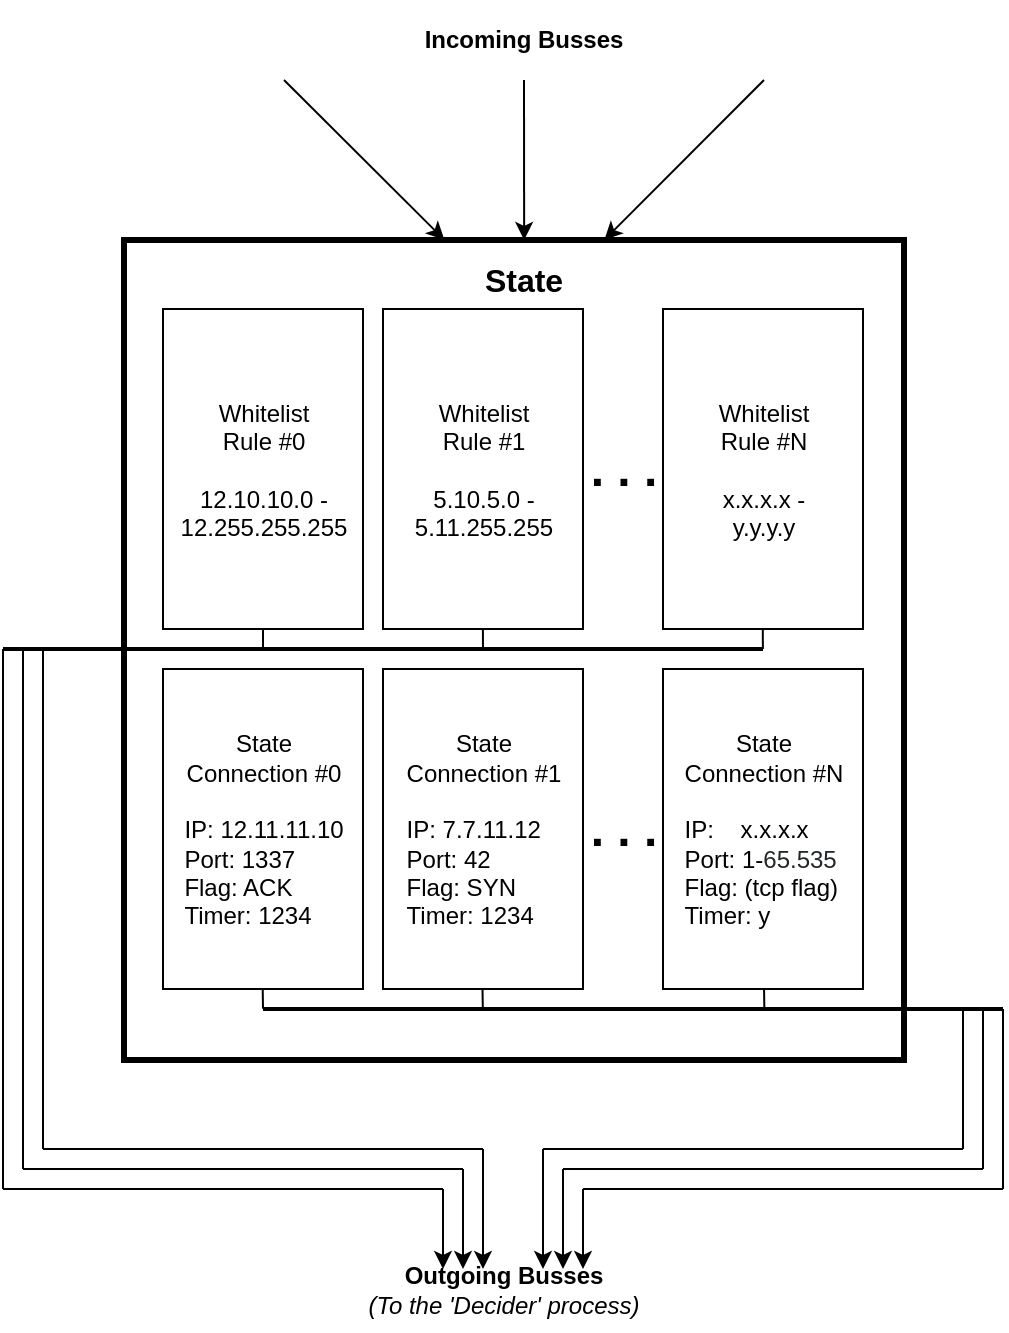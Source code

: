 <mxfile version="11.2.1" type="device" pages="1"><diagram id="F9bW-PYqjDeT_HChoyTH" name="Page-1"><mxGraphModel dx="1422" dy="730" grid="1" gridSize="10" guides="1" tooltips="1" connect="1" arrows="1" fold="1" page="1" pageScale="1" pageWidth="827" pageHeight="1169" math="0" shadow="0"><root><mxCell id="0"/><mxCell id="1" parent="0"/><mxCell id="sP-xShX4KJxZHx4nNuQ0-1" value="" style="rounded=0;whiteSpace=wrap;html=1;strokeWidth=3;" parent="1" vertex="1"><mxGeometry x="200" y="280" width="390" height="410" as="geometry"/></mxCell><mxCell id="sP-xShX4KJxZHx4nNuQ0-3" value="Whitelist&lt;br&gt;Rule #0&lt;br&gt;&lt;br&gt;12.10.10.0 - 12.255.255.255&lt;br&gt;" style="rounded=0;whiteSpace=wrap;html=1;" parent="1" vertex="1"><mxGeometry x="219.5" y="314.5" width="100" height="160" as="geometry"/></mxCell><mxCell id="sP-xShX4KJxZHx4nNuQ0-4" value="Whitelist&lt;br&gt;Rule #1&lt;br&gt;&lt;br&gt;5.10.5.0 - 5.11.255.255&lt;br&gt;" style="rounded=0;whiteSpace=wrap;html=1;" parent="1" vertex="1"><mxGeometry x="329.5" y="314.5" width="100" height="160" as="geometry"/></mxCell><mxCell id="sP-xShX4KJxZHx4nNuQ0-5" value="Whitelist&lt;br&gt;Rule #N&lt;br&gt;&lt;br&gt;x.x.x.x -&lt;br&gt;y.y.y.y&lt;br&gt;" style="rounded=0;whiteSpace=wrap;html=1;" parent="1" vertex="1"><mxGeometry x="469.5" y="314.5" width="100" height="160" as="geometry"/></mxCell><mxCell id="sP-xShX4KJxZHx4nNuQ0-6" value="&lt;b&gt;&lt;font style=&quot;font-size: 24px&quot;&gt;. . .&lt;/font&gt;&lt;/b&gt;" style="text;html=1;strokeColor=none;fillColor=none;align=center;verticalAlign=middle;whiteSpace=wrap;rounded=0;" parent="1" vertex="1"><mxGeometry x="429.5" y="384.5" width="40" height="20" as="geometry"/></mxCell><mxCell id="sP-xShX4KJxZHx4nNuQ0-8" value="State&lt;br&gt;Connection #0&lt;br&gt;&lt;br&gt;&lt;div style=&quot;text-align: left&quot;&gt;IP: 12.11.11.10&lt;/div&gt;&lt;div style=&quot;text-align: left&quot;&gt;Port: 1337&lt;br&gt;Flag: ACK&lt;br&gt;&lt;/div&gt;&lt;div style=&quot;text-align: left&quot;&gt;Timer: 1234&lt;/div&gt;" style="rounded=0;whiteSpace=wrap;html=1;" parent="1" vertex="1"><mxGeometry x="219.5" y="494.5" width="100" height="160" as="geometry"/></mxCell><mxCell id="sP-xShX4KJxZHx4nNuQ0-9" value="State&lt;br&gt;Connection #1&lt;br&gt;&lt;br&gt;&lt;div style=&quot;text-align: left&quot;&gt;IP: 7.7.11.12&lt;/div&gt;&lt;div style=&quot;text-align: left&quot;&gt;Port: 42&lt;br&gt;Flag: SYN&lt;br&gt;&lt;/div&gt;&lt;div style=&quot;text-align: left&quot;&gt;Timer: 1234&lt;/div&gt;" style="rounded=0;whiteSpace=wrap;html=1;" parent="1" vertex="1"><mxGeometry x="329.5" y="494.5" width="100" height="160" as="geometry"/></mxCell><mxCell id="sP-xShX4KJxZHx4nNuQ0-10" value="State&lt;br&gt;Connection #N&lt;br&gt;&lt;br&gt;&lt;div style=&quot;text-align: left&quot;&gt;IP:&amp;nbsp; &amp;nbsp; x.x.x.x&lt;/div&gt;&lt;div style=&quot;text-align: left&quot;&gt;Port: 1-&lt;span style=&quot;color: rgb(36 , 39 , 41) ; font-family: &amp;#34;arial&amp;#34; , &amp;#34;helvetica neue&amp;#34; , &amp;#34;helvetica&amp;#34; , sans-serif ; background-color: rgb(255 , 255 , 255)&quot;&gt;&lt;font style=&quot;font-size: 12px&quot;&gt;65.535&lt;/font&gt;&lt;/span&gt;&lt;br&gt;Flag: (tcp flag)&lt;br&gt;&lt;/div&gt;&lt;div style=&quot;text-align: left&quot;&gt;Timer: y&lt;/div&gt;" style="rounded=0;whiteSpace=wrap;html=1;" parent="1" vertex="1"><mxGeometry x="469.5" y="494.5" width="100" height="160" as="geometry"/></mxCell><mxCell id="sP-xShX4KJxZHx4nNuQ0-11" value="&lt;b&gt;&lt;font style=&quot;font-size: 24px&quot;&gt;. . .&lt;/font&gt;&lt;/b&gt;" style="text;html=1;strokeColor=none;fillColor=none;align=center;verticalAlign=middle;whiteSpace=wrap;rounded=0;" parent="1" vertex="1"><mxGeometry x="429.5" y="564.5" width="40" height="20" as="geometry"/></mxCell><mxCell id="sP-xShX4KJxZHx4nNuQ0-13" value="" style="endArrow=classic;html=1;entryX=0.513;entryY=0;entryDx=0;entryDy=0;entryPerimeter=0;" parent="1" target="sP-xShX4KJxZHx4nNuQ0-1" edge="1"><mxGeometry width="50" height="50" relative="1" as="geometry"><mxPoint x="400" y="200" as="sourcePoint"/><mxPoint x="390" y="250" as="targetPoint"/></mxGeometry></mxCell><mxCell id="sP-xShX4KJxZHx4nNuQ0-14" value="" style="endArrow=classic;html=1;entryX=0.513;entryY=0;entryDx=0;entryDy=0;entryPerimeter=0;" parent="1" edge="1"><mxGeometry width="50" height="50" relative="1" as="geometry"><mxPoint x="280" y="200" as="sourcePoint"/><mxPoint x="360.186" y="279.93" as="targetPoint"/></mxGeometry></mxCell><mxCell id="sP-xShX4KJxZHx4nNuQ0-15" value="" style="endArrow=classic;html=1;entryX=0.513;entryY=0;entryDx=0;entryDy=0;entryPerimeter=0;" parent="1" edge="1"><mxGeometry width="50" height="50" relative="1" as="geometry"><mxPoint x="520" y="200" as="sourcePoint"/><mxPoint x="440.186" y="279.93" as="targetPoint"/></mxGeometry></mxCell><mxCell id="sP-xShX4KJxZHx4nNuQ0-17" value="&lt;b&gt;Incoming Busses&lt;/b&gt;" style="text;html=1;strokeColor=none;fillColor=none;align=center;verticalAlign=middle;whiteSpace=wrap;rounded=0;" parent="1" vertex="1"><mxGeometry x="290" y="160" width="220" height="40" as="geometry"/></mxCell><mxCell id="sP-xShX4KJxZHx4nNuQ0-24" value="" style="endArrow=none;html=1;entryX=0.5;entryY=1;entryDx=0;entryDy=0;" parent="1" target="sP-xShX4KJxZHx4nNuQ0-3" edge="1"><mxGeometry width="50" height="50" relative="1" as="geometry"><mxPoint x="269.5" y="484.5" as="sourcePoint"/><mxPoint x="274.5" y="474.5" as="targetPoint"/></mxGeometry></mxCell><mxCell id="sP-xShX4KJxZHx4nNuQ0-25" value="" style="endArrow=none;html=1;entryX=0.5;entryY=1;entryDx=0;entryDy=0;" parent="1" edge="1"><mxGeometry width="50" height="50" relative="1" as="geometry"><mxPoint x="379.5" y="484.5" as="sourcePoint"/><mxPoint x="379.444" y="474.611" as="targetPoint"/></mxGeometry></mxCell><mxCell id="sP-xShX4KJxZHx4nNuQ0-26" value="" style="endArrow=none;html=1;entryX=0.5;entryY=1;entryDx=0;entryDy=0;" parent="1" edge="1"><mxGeometry width="50" height="50" relative="1" as="geometry"><mxPoint x="519.447" y="484.5" as="sourcePoint"/><mxPoint x="519.391" y="474.611" as="targetPoint"/></mxGeometry></mxCell><mxCell id="sP-xShX4KJxZHx4nNuQ0-27" value="" style="endArrow=none;html=1;strokeWidth=2;" parent="1" edge="1"><mxGeometry width="50" height="50" relative="1" as="geometry"><mxPoint x="139.5" y="484.5" as="sourcePoint"/><mxPoint x="519.5" y="484.5" as="targetPoint"/></mxGeometry></mxCell><mxCell id="sP-xShX4KJxZHx4nNuQ0-28" value="" style="endArrow=none;html=1;" parent="1" edge="1"><mxGeometry width="50" height="50" relative="1" as="geometry"><mxPoint x="159.5" y="734.5" as="sourcePoint"/><mxPoint x="159.5" y="484.5" as="targetPoint"/></mxGeometry></mxCell><mxCell id="sP-xShX4KJxZHx4nNuQ0-29" value="" style="endArrow=none;html=1;" parent="1" edge="1"><mxGeometry width="50" height="50" relative="1" as="geometry"><mxPoint x="149.5" y="744.5" as="sourcePoint"/><mxPoint x="149.5" y="484.5" as="targetPoint"/></mxGeometry></mxCell><mxCell id="sP-xShX4KJxZHx4nNuQ0-30" value="" style="endArrow=none;html=1;" parent="1" edge="1"><mxGeometry width="50" height="50" relative="1" as="geometry"><mxPoint x="139.5" y="754.5" as="sourcePoint"/><mxPoint x="139.5" y="484.5" as="targetPoint"/></mxGeometry></mxCell><mxCell id="sP-xShX4KJxZHx4nNuQ0-31" value="" style="endArrow=none;html=1;entryX=0.5;entryY=1;entryDx=0;entryDy=0;" parent="1" edge="1"><mxGeometry width="50" height="50" relative="1" as="geometry"><mxPoint x="269.5" y="664.372" as="sourcePoint"/><mxPoint x="269.357" y="654.515" as="targetPoint"/></mxGeometry></mxCell><mxCell id="sP-xShX4KJxZHx4nNuQ0-32" value="" style="endArrow=none;html=1;entryX=0.5;entryY=1;entryDx=0;entryDy=0;" parent="1" edge="1"><mxGeometry width="50" height="50" relative="1" as="geometry"><mxPoint x="520.171" y="664.372" as="sourcePoint"/><mxPoint x="520.028" y="654.515" as="targetPoint"/></mxGeometry></mxCell><mxCell id="sP-xShX4KJxZHx4nNuQ0-33" value="" style="endArrow=none;html=1;entryX=0.5;entryY=1;entryDx=0;entryDy=0;" parent="1" edge="1"><mxGeometry width="50" height="50" relative="1" as="geometry"><mxPoint x="379.403" y="664.372" as="sourcePoint"/><mxPoint x="379.26" y="654.515" as="targetPoint"/></mxGeometry></mxCell><mxCell id="sP-xShX4KJxZHx4nNuQ0-34" value="" style="endArrow=none;html=1;strokeWidth=2;" parent="1" edge="1"><mxGeometry width="50" height="50" relative="1" as="geometry"><mxPoint x="269.5" y="664.5" as="sourcePoint"/><mxPoint x="639.5" y="664.5" as="targetPoint"/></mxGeometry></mxCell><mxCell id="sP-xShX4KJxZHx4nNuQ0-35" value="" style="endArrow=none;html=1;" parent="1" edge="1"><mxGeometry width="50" height="50" relative="1" as="geometry"><mxPoint x="619.5" y="734.5" as="sourcePoint"/><mxPoint x="619.5" y="664.5" as="targetPoint"/></mxGeometry></mxCell><mxCell id="sP-xShX4KJxZHx4nNuQ0-36" value="" style="endArrow=none;html=1;" parent="1" edge="1"><mxGeometry width="50" height="50" relative="1" as="geometry"><mxPoint x="629.5" y="744.5" as="sourcePoint"/><mxPoint x="629.5" y="664.5" as="targetPoint"/></mxGeometry></mxCell><mxCell id="sP-xShX4KJxZHx4nNuQ0-37" value="" style="endArrow=none;html=1;" parent="1" edge="1"><mxGeometry width="50" height="50" relative="1" as="geometry"><mxPoint x="639.5" y="754.5" as="sourcePoint"/><mxPoint x="639.5" y="664.5" as="targetPoint"/></mxGeometry></mxCell><mxCell id="sP-xShX4KJxZHx4nNuQ0-38" value="" style="endArrow=none;html=1;" parent="1" edge="1"><mxGeometry width="50" height="50" relative="1" as="geometry"><mxPoint x="379.5" y="734.5" as="sourcePoint"/><mxPoint x="159.5" y="734.5" as="targetPoint"/></mxGeometry></mxCell><mxCell id="sP-xShX4KJxZHx4nNuQ0-39" value="" style="endArrow=none;html=1;" parent="1" edge="1"><mxGeometry width="50" height="50" relative="1" as="geometry"><mxPoint x="369.5" y="744.5" as="sourcePoint"/><mxPoint x="149.5" y="744.5" as="targetPoint"/></mxGeometry></mxCell><mxCell id="sP-xShX4KJxZHx4nNuQ0-40" value="" style="endArrow=none;html=1;" parent="1" edge="1"><mxGeometry width="50" height="50" relative="1" as="geometry"><mxPoint x="359.5" y="754.5" as="sourcePoint"/><mxPoint x="139.5" y="754.5" as="targetPoint"/></mxGeometry></mxCell><mxCell id="sP-xShX4KJxZHx4nNuQ0-41" value="" style="endArrow=none;html=1;" parent="1" edge="1"><mxGeometry width="50" height="50" relative="1" as="geometry"><mxPoint x="619.5" y="734.5" as="sourcePoint"/><mxPoint x="409.5" y="734.5" as="targetPoint"/></mxGeometry></mxCell><mxCell id="sP-xShX4KJxZHx4nNuQ0-43" value="" style="endArrow=none;html=1;" parent="1" edge="1"><mxGeometry width="50" height="50" relative="1" as="geometry"><mxPoint x="629.5" y="744.5" as="sourcePoint"/><mxPoint x="419.5" y="744.5" as="targetPoint"/></mxGeometry></mxCell><mxCell id="sP-xShX4KJxZHx4nNuQ0-44" value="" style="endArrow=none;html=1;" parent="1" edge="1"><mxGeometry width="50" height="50" relative="1" as="geometry"><mxPoint x="639.5" y="754.5" as="sourcePoint"/><mxPoint x="429.5" y="754.5" as="targetPoint"/></mxGeometry></mxCell><mxCell id="sP-xShX4KJxZHx4nNuQ0-45" value="" style="endArrow=classic;html=1;" parent="1" edge="1"><mxGeometry width="50" height="50" relative="1" as="geometry"><mxPoint x="359.5" y="754.5" as="sourcePoint"/><mxPoint x="359.5" y="794.5" as="targetPoint"/></mxGeometry></mxCell><mxCell id="sP-xShX4KJxZHx4nNuQ0-46" value="" style="endArrow=classic;html=1;" parent="1" edge="1"><mxGeometry width="50" height="50" relative="1" as="geometry"><mxPoint x="369.5" y="744.5" as="sourcePoint"/><mxPoint x="369.5" y="794.5" as="targetPoint"/></mxGeometry></mxCell><mxCell id="sP-xShX4KJxZHx4nNuQ0-47" value="" style="endArrow=classic;html=1;" parent="1" edge="1"><mxGeometry width="50" height="50" relative="1" as="geometry"><mxPoint x="379.5" y="734.5" as="sourcePoint"/><mxPoint x="379.5" y="794.5" as="targetPoint"/></mxGeometry></mxCell><mxCell id="sP-xShX4KJxZHx4nNuQ0-48" value="" style="endArrow=classic;html=1;" parent="1" edge="1"><mxGeometry width="50" height="50" relative="1" as="geometry"><mxPoint x="409.5" y="734.5" as="sourcePoint"/><mxPoint x="409.5" y="794.5" as="targetPoint"/></mxGeometry></mxCell><mxCell id="sP-xShX4KJxZHx4nNuQ0-49" value="" style="endArrow=classic;html=1;" parent="1" edge="1"><mxGeometry width="50" height="50" relative="1" as="geometry"><mxPoint x="429.5" y="754.5" as="sourcePoint"/><mxPoint x="429.5" y="794.5" as="targetPoint"/></mxGeometry></mxCell><mxCell id="sP-xShX4KJxZHx4nNuQ0-50" value="" style="endArrow=classic;html=1;" parent="1" edge="1"><mxGeometry width="50" height="50" relative="1" as="geometry"><mxPoint x="419.5" y="744.5" as="sourcePoint"/><mxPoint x="419.5" y="794.5" as="targetPoint"/></mxGeometry></mxCell><mxCell id="sP-xShX4KJxZHx4nNuQ0-51" value="&lt;b&gt;Outgoing Busses&lt;/b&gt;&lt;br&gt;&lt;i&gt;(To the 'Decider' process)&lt;/i&gt;&lt;br&gt;" style="text;html=1;strokeColor=none;fillColor=none;align=center;verticalAlign=middle;whiteSpace=wrap;rounded=0;" parent="1" vertex="1"><mxGeometry x="279.5" y="785.452" width="220" height="40" as="geometry"/></mxCell><mxCell id="sP-xShX4KJxZHx4nNuQ0-52" value="&lt;b&gt;&lt;font style=&quot;font-size: 16px&quot;&gt;State&lt;/font&gt;&lt;/b&gt;" style="text;html=1;strokeColor=none;fillColor=none;align=center;verticalAlign=middle;whiteSpace=wrap;rounded=0;" parent="1" vertex="1"><mxGeometry x="310" y="290" width="180" height="20" as="geometry"/></mxCell></root></mxGraphModel></diagram></mxfile>